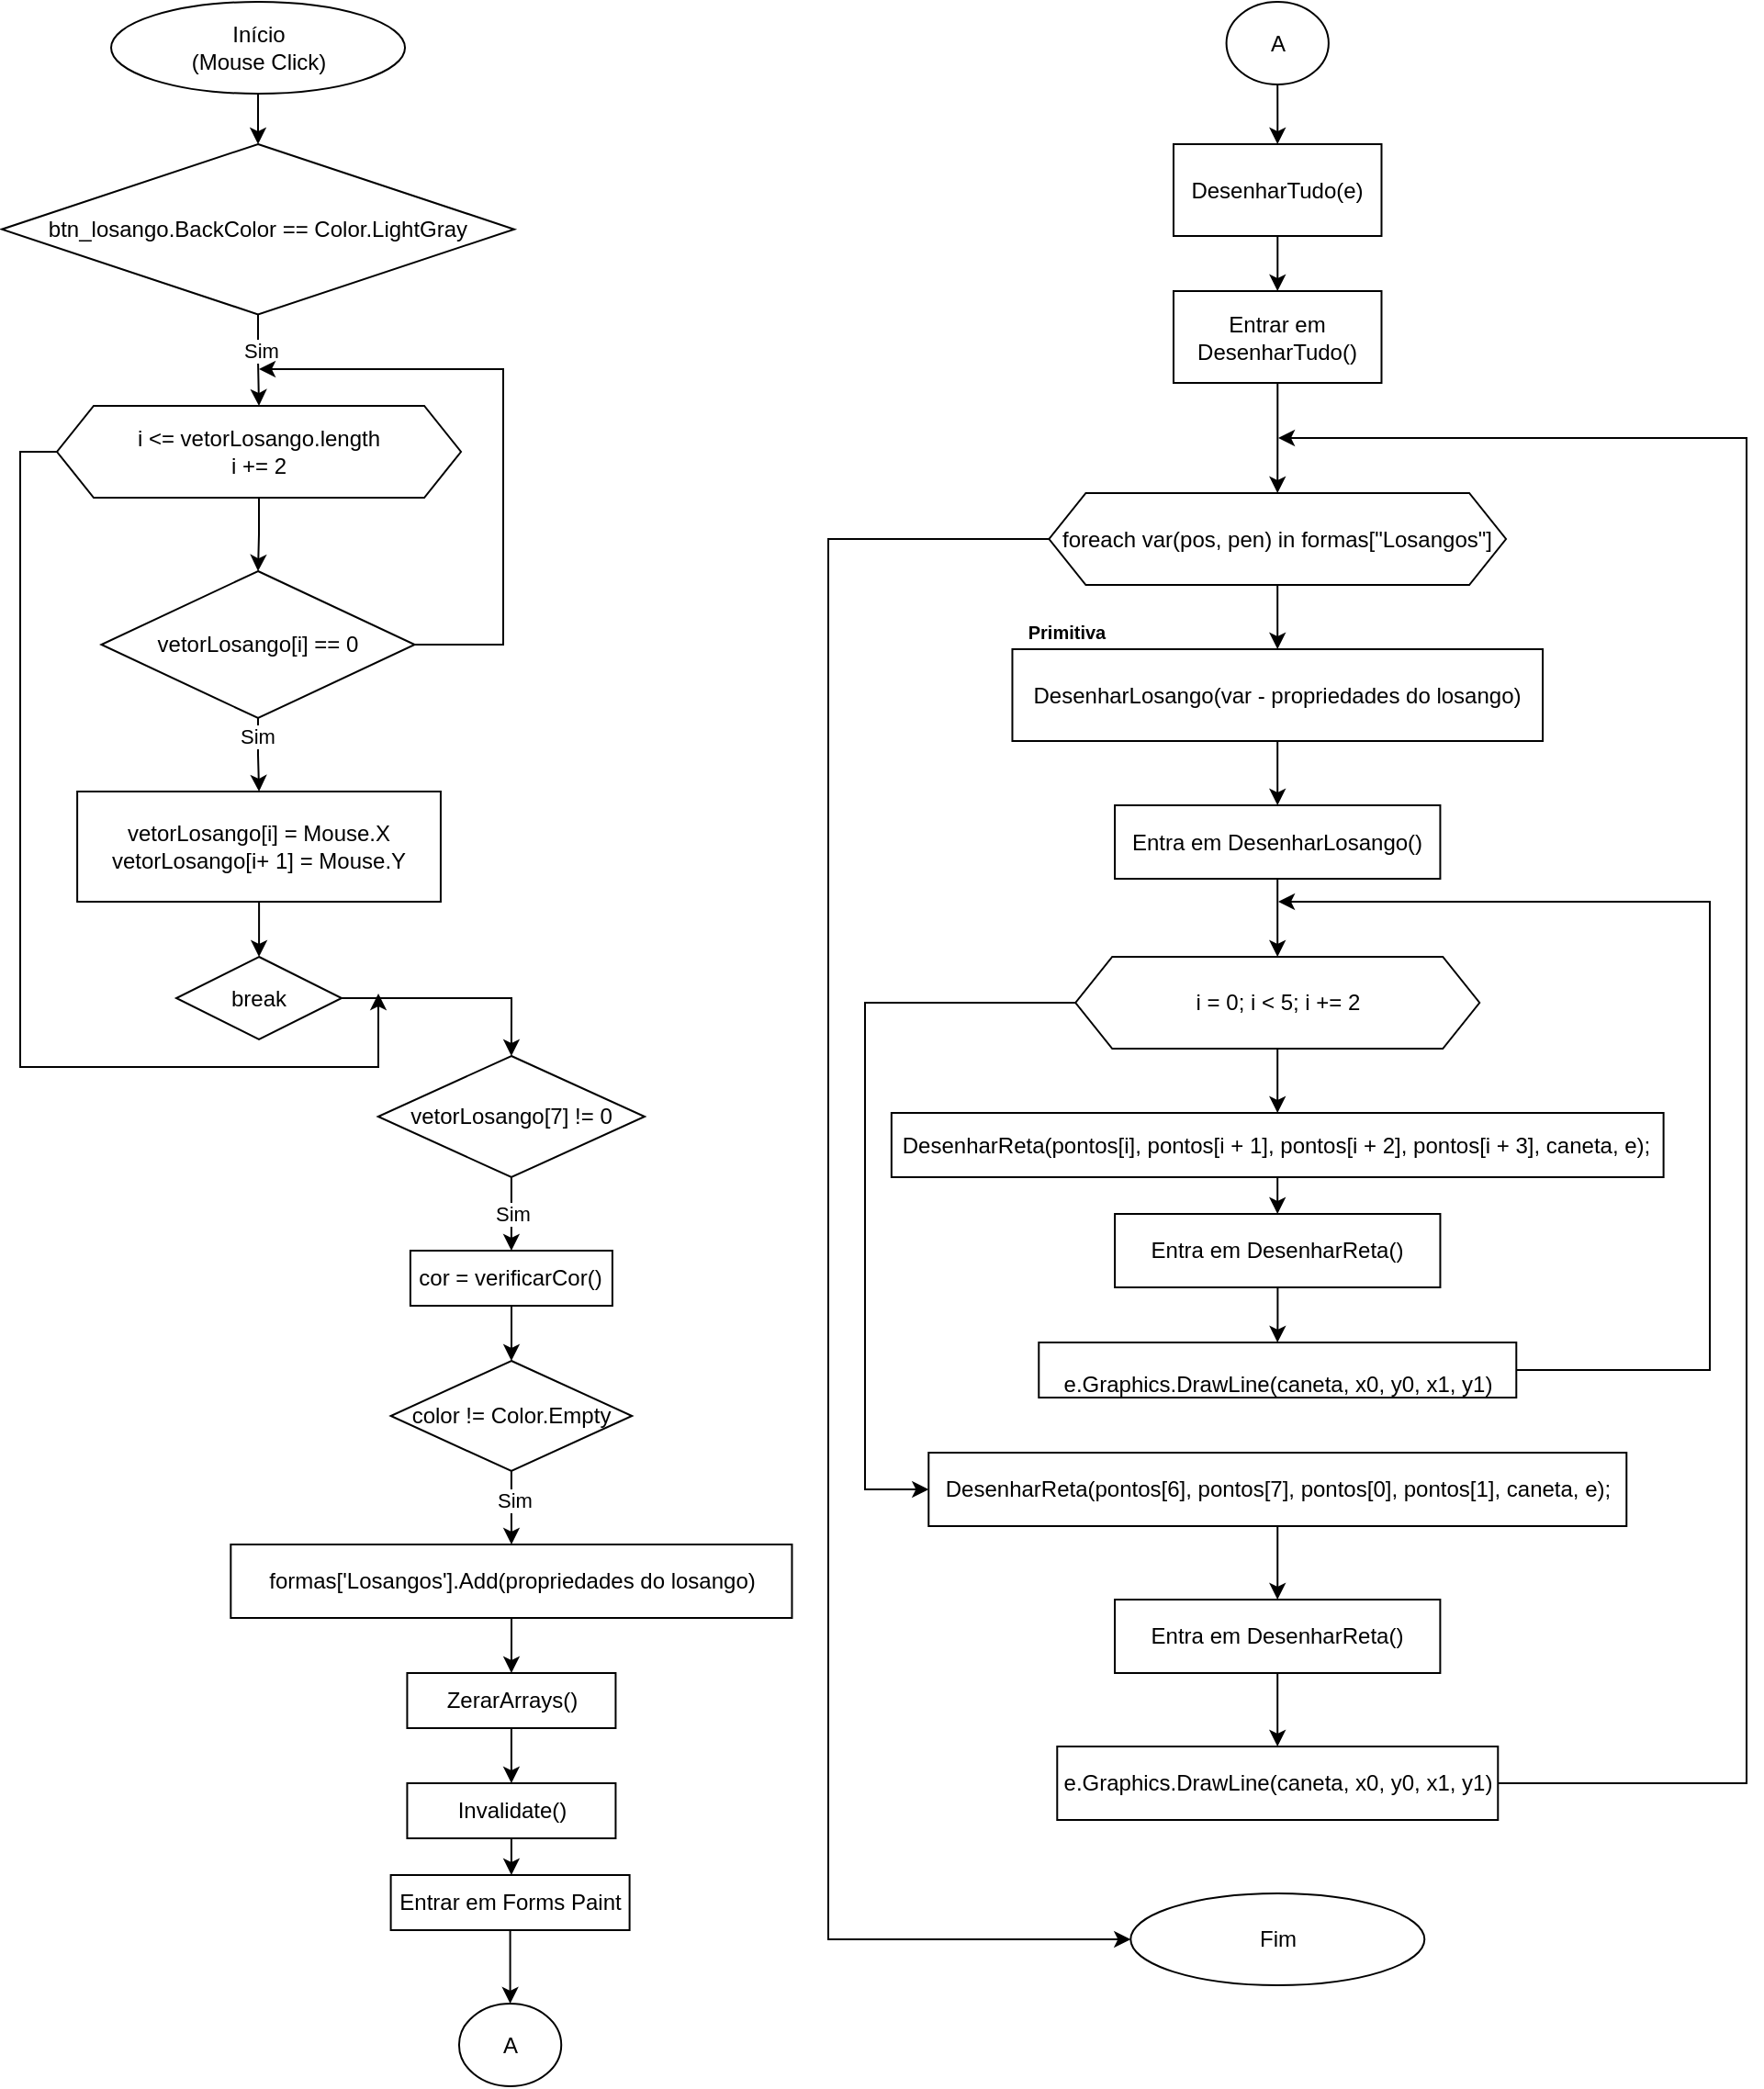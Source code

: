 <mxfile version="27.1.1">
  <diagram name="Page-1" id="MMRG923M680wyyKBxc3z">
    <mxGraphModel dx="535" dy="802" grid="1" gridSize="10" guides="1" tooltips="1" connect="1" arrows="1" fold="1" page="1" pageScale="1" pageWidth="850" pageHeight="1100" math="0" shadow="0">
      <root>
        <mxCell id="0" />
        <mxCell id="1" parent="0" />
        <mxCell id="BT49OxJVoO9QK6D2aW4S-1" style="edgeStyle=orthogonalEdgeStyle;rounded=0;orthogonalLoop=1;jettySize=auto;html=1;entryX=0.5;entryY=0;entryDx=0;entryDy=0;" edge="1" parent="1" source="BT49OxJVoO9QK6D2aW4S-2" target="BT49OxJVoO9QK6D2aW4S-5">
          <mxGeometry relative="1" as="geometry">
            <mxPoint x="1280.01" y="840" as="targetPoint" />
          </mxGeometry>
        </mxCell>
        <mxCell id="BT49OxJVoO9QK6D2aW4S-2" value="Início&lt;br&gt;(Mouse Click)" style="ellipse;whiteSpace=wrap;html=1;" vertex="1" parent="1">
          <mxGeometry x="1199.51" y="730" width="160" height="50" as="geometry" />
        </mxCell>
        <mxCell id="BT49OxJVoO9QK6D2aW4S-3" style="edgeStyle=orthogonalEdgeStyle;rounded=0;orthogonalLoop=1;jettySize=auto;html=1;exitX=0.5;exitY=1;exitDx=0;exitDy=0;entryX=0.5;entryY=0;entryDx=0;entryDy=0;" edge="1" parent="1" source="BT49OxJVoO9QK6D2aW4S-5" target="BT49OxJVoO9QK6D2aW4S-8">
          <mxGeometry relative="1" as="geometry">
            <mxPoint x="1280.01" y="990" as="targetPoint" />
          </mxGeometry>
        </mxCell>
        <mxCell id="BT49OxJVoO9QK6D2aW4S-4" value="Sim" style="edgeLabel;html=1;align=center;verticalAlign=middle;resizable=0;points=[];" vertex="1" connectable="0" parent="BT49OxJVoO9QK6D2aW4S-3">
          <mxGeometry x="-0.23" y="1" relative="1" as="geometry">
            <mxPoint as="offset" />
          </mxGeometry>
        </mxCell>
        <mxCell id="BT49OxJVoO9QK6D2aW4S-5" value="btn_losango.BackColor == Color.LightGray" style="rhombus;whiteSpace=wrap;html=1;" vertex="1" parent="1">
          <mxGeometry x="1140" y="807.5" width="279.01" height="92.69" as="geometry" />
        </mxCell>
        <mxCell id="BT49OxJVoO9QK6D2aW4S-6" value="" style="edgeStyle=orthogonalEdgeStyle;rounded=0;orthogonalLoop=1;jettySize=auto;html=1;" edge="1" parent="1" source="BT49OxJVoO9QK6D2aW4S-8" target="BT49OxJVoO9QK6D2aW4S-12">
          <mxGeometry relative="1" as="geometry" />
        </mxCell>
        <mxCell id="BT49OxJVoO9QK6D2aW4S-7" style="edgeStyle=orthogonalEdgeStyle;rounded=0;orthogonalLoop=1;jettySize=auto;html=1;exitX=0;exitY=0.5;exitDx=0;exitDy=0;" edge="1" parent="1" source="BT49OxJVoO9QK6D2aW4S-8">
          <mxGeometry relative="1" as="geometry">
            <mxPoint x="1345.01" y="1270" as="targetPoint" />
            <Array as="points">
              <mxPoint x="1150.01" y="975" />
              <mxPoint x="1150.01" y="1310" />
              <mxPoint x="1345.01" y="1310" />
            </Array>
          </mxGeometry>
        </mxCell>
        <mxCell id="BT49OxJVoO9QK6D2aW4S-8" value="i &amp;lt;= vetorLosango.length&lt;br&gt;i += 2" style="shape=hexagon;perimeter=hexagonPerimeter2;whiteSpace=wrap;html=1;fixedSize=1;" vertex="1" parent="1">
          <mxGeometry x="1170.01" y="950" width="220" height="50" as="geometry" />
        </mxCell>
        <mxCell id="BT49OxJVoO9QK6D2aW4S-9" style="edgeStyle=orthogonalEdgeStyle;rounded=0;orthogonalLoop=1;jettySize=auto;html=1;exitX=1;exitY=0.5;exitDx=0;exitDy=0;" edge="1" parent="1" source="BT49OxJVoO9QK6D2aW4S-12">
          <mxGeometry relative="1" as="geometry">
            <mxPoint x="1280.01" y="930" as="targetPoint" />
            <Array as="points">
              <mxPoint x="1413.01" y="1080" />
              <mxPoint x="1413.01" y="930" />
            </Array>
          </mxGeometry>
        </mxCell>
        <mxCell id="BT49OxJVoO9QK6D2aW4S-10" value="" style="edgeStyle=orthogonalEdgeStyle;rounded=0;orthogonalLoop=1;jettySize=auto;html=1;" edge="1" parent="1" source="BT49OxJVoO9QK6D2aW4S-12" target="BT49OxJVoO9QK6D2aW4S-14">
          <mxGeometry relative="1" as="geometry" />
        </mxCell>
        <mxCell id="BT49OxJVoO9QK6D2aW4S-11" value="Sim" style="edgeLabel;html=1;align=center;verticalAlign=middle;resizable=0;points=[];" vertex="1" connectable="0" parent="BT49OxJVoO9QK6D2aW4S-10">
          <mxGeometry x="-0.504" y="-1" relative="1" as="geometry">
            <mxPoint as="offset" />
          </mxGeometry>
        </mxCell>
        <mxCell id="BT49OxJVoO9QK6D2aW4S-12" value="vetorLosango[i] == 0" style="rhombus;whiteSpace=wrap;html=1;" vertex="1" parent="1">
          <mxGeometry x="1194.2" y="1040" width="170.62" height="80" as="geometry" />
        </mxCell>
        <mxCell id="BT49OxJVoO9QK6D2aW4S-13" style="edgeStyle=orthogonalEdgeStyle;rounded=0;orthogonalLoop=1;jettySize=auto;html=1;entryX=0.5;entryY=0;entryDx=0;entryDy=0;" edge="1" parent="1" source="BT49OxJVoO9QK6D2aW4S-14">
          <mxGeometry relative="1" as="geometry">
            <mxPoint x="1280.02" y="1250" as="targetPoint" />
          </mxGeometry>
        </mxCell>
        <mxCell id="BT49OxJVoO9QK6D2aW4S-14" value="vetorLosango[i] = Mouse.X&lt;br&gt;vetorLosango[i+ 1] = Mouse.Y" style="whiteSpace=wrap;html=1;" vertex="1" parent="1">
          <mxGeometry x="1181.06" y="1160" width="197.91" height="60" as="geometry" />
        </mxCell>
        <mxCell id="BT49OxJVoO9QK6D2aW4S-15" style="edgeStyle=orthogonalEdgeStyle;rounded=0;orthogonalLoop=1;jettySize=auto;html=1;entryX=0.5;entryY=0;entryDx=0;entryDy=0;" edge="1" parent="1" source="BT49OxJVoO9QK6D2aW4S-17" target="BT49OxJVoO9QK6D2aW4S-21">
          <mxGeometry relative="1" as="geometry" />
        </mxCell>
        <mxCell id="BT49OxJVoO9QK6D2aW4S-16" value="Sim" style="edgeLabel;html=1;align=center;verticalAlign=middle;resizable=0;points=[];" vertex="1" connectable="0" parent="BT49OxJVoO9QK6D2aW4S-15">
          <mxGeometry x="-0.55" y="1" relative="1" as="geometry">
            <mxPoint x="-1" y="11" as="offset" />
          </mxGeometry>
        </mxCell>
        <mxCell id="BT49OxJVoO9QK6D2aW4S-17" value="vetorLosango[7] != 0" style="rhombus;whiteSpace=wrap;html=1;rounded=0;" vertex="1" parent="1">
          <mxGeometry x="1344.89" y="1304" width="145.12" height="66" as="geometry" />
        </mxCell>
        <mxCell id="BT49OxJVoO9QK6D2aW4S-18" style="edgeStyle=orthogonalEdgeStyle;rounded=0;orthogonalLoop=1;jettySize=auto;html=1;exitX=1;exitY=0.5;exitDx=0;exitDy=0;entryX=0.5;entryY=0;entryDx=0;entryDy=0;" edge="1" parent="1" source="BT49OxJVoO9QK6D2aW4S-19" target="BT49OxJVoO9QK6D2aW4S-17">
          <mxGeometry relative="1" as="geometry" />
        </mxCell>
        <mxCell id="BT49OxJVoO9QK6D2aW4S-19" value="break" style="rhombus;whiteSpace=wrap;html=1;" vertex="1" parent="1">
          <mxGeometry x="1235.02" y="1250" width="90" height="45" as="geometry" />
        </mxCell>
        <mxCell id="BT49OxJVoO9QK6D2aW4S-20" style="edgeStyle=orthogonalEdgeStyle;rounded=0;orthogonalLoop=1;jettySize=auto;html=1;" edge="1" parent="1" source="BT49OxJVoO9QK6D2aW4S-21">
          <mxGeometry relative="1" as="geometry">
            <mxPoint x="1417.45" y="1470" as="targetPoint" />
          </mxGeometry>
        </mxCell>
        <mxCell id="BT49OxJVoO9QK6D2aW4S-21" value="cor = verificarCor()" style="rounded=0;whiteSpace=wrap;html=1;" vertex="1" parent="1">
          <mxGeometry x="1362.45" y="1410" width="110" height="30" as="geometry" />
        </mxCell>
        <mxCell id="BT49OxJVoO9QK6D2aW4S-22" value="" style="edgeStyle=orthogonalEdgeStyle;rounded=0;orthogonalLoop=1;jettySize=auto;html=1;" edge="1" parent="1" source="BT49OxJVoO9QK6D2aW4S-24" target="BT49OxJVoO9QK6D2aW4S-26">
          <mxGeometry relative="1" as="geometry" />
        </mxCell>
        <mxCell id="BT49OxJVoO9QK6D2aW4S-23" value="Sim" style="edgeLabel;html=1;align=center;verticalAlign=middle;resizable=0;points=[];" vertex="1" connectable="0" parent="BT49OxJVoO9QK6D2aW4S-22">
          <mxGeometry x="-0.19" y="1" relative="1" as="geometry">
            <mxPoint as="offset" />
          </mxGeometry>
        </mxCell>
        <mxCell id="BT49OxJVoO9QK6D2aW4S-24" value="color != Color.Empty" style="rhombus;whiteSpace=wrap;html=1;rounded=0;" vertex="1" parent="1">
          <mxGeometry x="1351.8" y="1470" width="131.31" height="60" as="geometry" />
        </mxCell>
        <mxCell id="BT49OxJVoO9QK6D2aW4S-25" style="edgeStyle=orthogonalEdgeStyle;rounded=0;orthogonalLoop=1;jettySize=auto;html=1;entryX=0.5;entryY=0;entryDx=0;entryDy=0;" edge="1" parent="1" source="BT49OxJVoO9QK6D2aW4S-26" target="BT49OxJVoO9QK6D2aW4S-28">
          <mxGeometry relative="1" as="geometry" />
        </mxCell>
        <mxCell id="BT49OxJVoO9QK6D2aW4S-26" value="formas[&#39;Losangos&#39;].Add(propriedades do losango)" style="whiteSpace=wrap;html=1;rounded=0;" vertex="1" parent="1">
          <mxGeometry x="1264.66" y="1570" width="305.57" height="40" as="geometry" />
        </mxCell>
        <mxCell id="BT49OxJVoO9QK6D2aW4S-27" value="" style="edgeStyle=orthogonalEdgeStyle;rounded=0;orthogonalLoop=1;jettySize=auto;html=1;" edge="1" parent="1" source="BT49OxJVoO9QK6D2aW4S-28" target="BT49OxJVoO9QK6D2aW4S-30">
          <mxGeometry relative="1" as="geometry" />
        </mxCell>
        <mxCell id="BT49OxJVoO9QK6D2aW4S-28" value="ZerarArrays()" style="whiteSpace=wrap;html=1;rounded=0;" vertex="1" parent="1">
          <mxGeometry x="1360.71" y="1640" width="113.51" height="30" as="geometry" />
        </mxCell>
        <mxCell id="BT49OxJVoO9QK6D2aW4S-29" value="" style="edgeStyle=orthogonalEdgeStyle;rounded=0;orthogonalLoop=1;jettySize=auto;html=1;entryX=0.5;entryY=0;entryDx=0;entryDy=0;" edge="1" parent="1" source="BT49OxJVoO9QK6D2aW4S-30" target="BT49OxJVoO9QK6D2aW4S-32">
          <mxGeometry relative="1" as="geometry">
            <mxPoint x="1417.465" y="1760" as="targetPoint" />
          </mxGeometry>
        </mxCell>
        <mxCell id="BT49OxJVoO9QK6D2aW4S-30" value="Invalidate()" style="whiteSpace=wrap;html=1;rounded=0;" vertex="1" parent="1">
          <mxGeometry x="1360.71" y="1700" width="113.51" height="30" as="geometry" />
        </mxCell>
        <mxCell id="BT49OxJVoO9QK6D2aW4S-31" style="edgeStyle=orthogonalEdgeStyle;rounded=0;orthogonalLoop=1;jettySize=auto;html=1;entryX=0.5;entryY=0;entryDx=0;entryDy=0;" edge="1" parent="1" source="BT49OxJVoO9QK6D2aW4S-32" target="BT49OxJVoO9QK6D2aW4S-33">
          <mxGeometry relative="1" as="geometry" />
        </mxCell>
        <mxCell id="BT49OxJVoO9QK6D2aW4S-32" value="Entrar em Forms Paint" style="whiteSpace=wrap;html=1;rounded=0;" vertex="1" parent="1">
          <mxGeometry x="1351.8" y="1750" width="130" height="30" as="geometry" />
        </mxCell>
        <mxCell id="BT49OxJVoO9QK6D2aW4S-33" value="A" style="ellipse;whiteSpace=wrap;html=1;rounded=0;" vertex="1" parent="1">
          <mxGeometry x="1388.97" y="1820" width="55.65" height="45" as="geometry" />
        </mxCell>
        <mxCell id="BT49OxJVoO9QK6D2aW4S-34" style="edgeStyle=orthogonalEdgeStyle;rounded=0;orthogonalLoop=1;jettySize=auto;html=1;entryX=0.5;entryY=0;entryDx=0;entryDy=0;" edge="1" parent="1" source="BT49OxJVoO9QK6D2aW4S-35" target="BT49OxJVoO9QK6D2aW4S-37">
          <mxGeometry relative="1" as="geometry" />
        </mxCell>
        <mxCell id="BT49OxJVoO9QK6D2aW4S-35" value="A" style="ellipse;whiteSpace=wrap;html=1;rounded=0;" vertex="1" parent="1">
          <mxGeometry x="1806.79" y="730" width="55.65" height="45" as="geometry" />
        </mxCell>
        <mxCell id="BT49OxJVoO9QK6D2aW4S-36" style="edgeStyle=orthogonalEdgeStyle;rounded=0;orthogonalLoop=1;jettySize=auto;html=1;entryX=0.5;entryY=0;entryDx=0;entryDy=0;" edge="1" parent="1" source="BT49OxJVoO9QK6D2aW4S-37" target="BT49OxJVoO9QK6D2aW4S-39">
          <mxGeometry relative="1" as="geometry" />
        </mxCell>
        <mxCell id="BT49OxJVoO9QK6D2aW4S-37" value="DesenharTudo(e)" style="whiteSpace=wrap;html=1;rounded=0;" vertex="1" parent="1">
          <mxGeometry x="1777.99" y="807.5" width="113.25" height="50" as="geometry" />
        </mxCell>
        <mxCell id="BT49OxJVoO9QK6D2aW4S-38" style="edgeStyle=orthogonalEdgeStyle;rounded=0;orthogonalLoop=1;jettySize=auto;html=1;entryX=0.5;entryY=0;entryDx=0;entryDy=0;" edge="1" parent="1" source="BT49OxJVoO9QK6D2aW4S-39" target="BT49OxJVoO9QK6D2aW4S-42">
          <mxGeometry relative="1" as="geometry" />
        </mxCell>
        <mxCell id="BT49OxJVoO9QK6D2aW4S-39" value="Entrar em DesenharTudo()" style="whiteSpace=wrap;html=1;rounded=0;" vertex="1" parent="1">
          <mxGeometry x="1777.99" y="887.5" width="113.25" height="50" as="geometry" />
        </mxCell>
        <mxCell id="BT49OxJVoO9QK6D2aW4S-40" style="edgeStyle=orthogonalEdgeStyle;rounded=0;orthogonalLoop=1;jettySize=auto;html=1;entryX=0.5;entryY=0;entryDx=0;entryDy=0;" edge="1" parent="1" source="BT49OxJVoO9QK6D2aW4S-42" target="BT49OxJVoO9QK6D2aW4S-44">
          <mxGeometry relative="1" as="geometry" />
        </mxCell>
        <mxCell id="BT49OxJVoO9QK6D2aW4S-41" style="edgeStyle=orthogonalEdgeStyle;rounded=0;orthogonalLoop=1;jettySize=auto;html=1;entryX=0;entryY=0.5;entryDx=0;entryDy=0;" edge="1" parent="1" source="BT49OxJVoO9QK6D2aW4S-42" target="BT49OxJVoO9QK6D2aW4S-52">
          <mxGeometry relative="1" as="geometry">
            <Array as="points">
              <mxPoint x="1590.01" y="1023" />
              <mxPoint x="1590.01" y="1785" />
            </Array>
          </mxGeometry>
        </mxCell>
        <mxCell id="BT49OxJVoO9QK6D2aW4S-42" value="foreach var(pos, pen) in formas[&quot;Losangos&quot;]" style="shape=hexagon;perimeter=hexagonPerimeter2;whiteSpace=wrap;html=1;fixedSize=1;" vertex="1" parent="1">
          <mxGeometry x="1710.22" y="997.5" width="248.8" height="50" as="geometry" />
        </mxCell>
        <mxCell id="BT49OxJVoO9QK6D2aW4S-43" style="edgeStyle=orthogonalEdgeStyle;rounded=0;orthogonalLoop=1;jettySize=auto;html=1;entryX=0.5;entryY=0;entryDx=0;entryDy=0;" edge="1" parent="1" source="BT49OxJVoO9QK6D2aW4S-44" target="BT49OxJVoO9QK6D2aW4S-47">
          <mxGeometry relative="1" as="geometry" />
        </mxCell>
        <mxCell id="BT49OxJVoO9QK6D2aW4S-44" value="DesenharLosango(var - propriedades do losango)" style="whiteSpace=wrap;html=1;rounded=0;" vertex="1" parent="1">
          <mxGeometry x="1690.23" y="1082.5" width="288.79" height="50" as="geometry" />
        </mxCell>
        <mxCell id="BT49OxJVoO9QK6D2aW4S-45" value="&lt;b&gt;&lt;font style=&quot;font-size: 10px;&quot;&gt;Primitiva&lt;/font&gt;&lt;/b&gt;" style="text;html=1;align=center;verticalAlign=middle;whiteSpace=wrap;rounded=0;" vertex="1" parent="1">
          <mxGeometry x="1690.23" y="1062.5" width="60" height="20" as="geometry" />
        </mxCell>
        <mxCell id="BT49OxJVoO9QK6D2aW4S-46" style="edgeStyle=orthogonalEdgeStyle;rounded=0;orthogonalLoop=1;jettySize=auto;html=1;entryX=0.5;entryY=0;entryDx=0;entryDy=0;" edge="1" parent="1" source="BT49OxJVoO9QK6D2aW4S-47">
          <mxGeometry relative="1" as="geometry">
            <mxPoint x="1834.615" y="1250" as="targetPoint" />
            <Array as="points">
              <mxPoint x="1835.01" y="1250" />
              <mxPoint x="1835.01" y="1250" />
            </Array>
          </mxGeometry>
        </mxCell>
        <mxCell id="BT49OxJVoO9QK6D2aW4S-47" value="Entra em DesenharLosango()" style="rounded=0;whiteSpace=wrap;html=1;" vertex="1" parent="1">
          <mxGeometry x="1746.04" y="1167.5" width="177.17" height="40" as="geometry" />
        </mxCell>
        <mxCell id="BT49OxJVoO9QK6D2aW4S-48" value="" style="edgeStyle=orthogonalEdgeStyle;rounded=0;orthogonalLoop=1;jettySize=auto;html=1;" edge="1" parent="1" source="BT49OxJVoO9QK6D2aW4S-49" target="BT49OxJVoO9QK6D2aW4S-59">
          <mxGeometry relative="1" as="geometry" />
        </mxCell>
        <mxCell id="BT49OxJVoO9QK6D2aW4S-49" value="Entra em DesenharReta()" style="rounded=0;whiteSpace=wrap;html=1;" vertex="1" parent="1">
          <mxGeometry x="1746.05" y="1390" width="177.17" height="40" as="geometry" />
        </mxCell>
        <mxCell id="BT49OxJVoO9QK6D2aW4S-50" style="edgeStyle=orthogonalEdgeStyle;rounded=0;orthogonalLoop=1;jettySize=auto;html=1;exitX=1;exitY=0.5;exitDx=0;exitDy=0;" edge="1" parent="1" source="BT49OxJVoO9QK6D2aW4S-51">
          <mxGeometry relative="1" as="geometry">
            <mxPoint x="1835.01" y="967.5" as="targetPoint" />
            <Array as="points">
              <mxPoint x="2090.01" y="1700" />
              <mxPoint x="2090.01" y="968" />
            </Array>
            <mxPoint x="1990.01" y="1580" as="sourcePoint" />
          </mxGeometry>
        </mxCell>
        <mxCell id="BT49OxJVoO9QK6D2aW4S-51" value="e.Graphics.DrawLine(caneta, x0, y0, x1, y1)" style="rounded=0;whiteSpace=wrap;html=1;" vertex="1" parent="1">
          <mxGeometry x="1714.64" y="1680" width="240" height="40" as="geometry" />
        </mxCell>
        <mxCell id="BT49OxJVoO9QK6D2aW4S-52" value="Fim" style="ellipse;whiteSpace=wrap;html=1;" vertex="1" parent="1">
          <mxGeometry x="1754.64" y="1760" width="160" height="50" as="geometry" />
        </mxCell>
        <mxCell id="BT49OxJVoO9QK6D2aW4S-53" style="edgeStyle=orthogonalEdgeStyle;rounded=0;orthogonalLoop=1;jettySize=auto;html=1;entryX=0.5;entryY=0;entryDx=0;entryDy=0;" edge="1" parent="1" source="BT49OxJVoO9QK6D2aW4S-55" target="BT49OxJVoO9QK6D2aW4S-57">
          <mxGeometry relative="1" as="geometry" />
        </mxCell>
        <mxCell id="BT49OxJVoO9QK6D2aW4S-54" value="" style="edgeStyle=orthogonalEdgeStyle;rounded=0;orthogonalLoop=1;jettySize=auto;html=1;entryX=0;entryY=0.5;entryDx=0;entryDy=0;" edge="1" parent="1" source="BT49OxJVoO9QK6D2aW4S-55" target="BT49OxJVoO9QK6D2aW4S-61">
          <mxGeometry relative="1" as="geometry">
            <mxPoint x="1640.01" y="1550" as="targetPoint" />
            <Array as="points">
              <mxPoint x="1610.01" y="1275" />
              <mxPoint x="1610.01" y="1540" />
            </Array>
          </mxGeometry>
        </mxCell>
        <mxCell id="BT49OxJVoO9QK6D2aW4S-55" value="i = 0; i &amp;lt; 5; i += 2" style="shape=hexagon;perimeter=hexagonPerimeter2;whiteSpace=wrap;html=1;fixedSize=1;" vertex="1" parent="1">
          <mxGeometry x="1724.62" y="1250" width="220" height="50" as="geometry" />
        </mxCell>
        <mxCell id="BT49OxJVoO9QK6D2aW4S-56" style="edgeStyle=orthogonalEdgeStyle;rounded=0;orthogonalLoop=1;jettySize=auto;html=1;entryX=0.5;entryY=0;entryDx=0;entryDy=0;" edge="1" parent="1" source="BT49OxJVoO9QK6D2aW4S-57" target="BT49OxJVoO9QK6D2aW4S-49">
          <mxGeometry relative="1" as="geometry" />
        </mxCell>
        <mxCell id="BT49OxJVoO9QK6D2aW4S-57" value="DesenharReta(pontos[i], pontos[i + 1], pontos[i + 2], pontos[i + 3], caneta, e);" style="whiteSpace=wrap;html=1;" vertex="1" parent="1">
          <mxGeometry x="1624.42" y="1335" width="420.38" height="35" as="geometry" />
        </mxCell>
        <mxCell id="BT49OxJVoO9QK6D2aW4S-58" style="edgeStyle=orthogonalEdgeStyle;rounded=0;orthogonalLoop=1;jettySize=auto;html=1;exitX=1;exitY=0.5;exitDx=0;exitDy=0;" edge="1" parent="1" source="BT49OxJVoO9QK6D2aW4S-59">
          <mxGeometry relative="1" as="geometry">
            <mxPoint x="1835.01" y="1220" as="targetPoint" />
            <Array as="points">
              <mxPoint x="2070.01" y="1465" />
              <mxPoint x="2070.01" y="1220" />
              <mxPoint x="1945.01" y="1220" />
            </Array>
          </mxGeometry>
        </mxCell>
        <mxCell id="BT49OxJVoO9QK6D2aW4S-59" value="&lt;span&gt;&lt;font style=&quot;color: light-dark(rgb(0, 0, 0), rgb(255, 255, 255));&quot;&gt;&lt;br&gt;&lt;span style=&quot;font-family: Helvetica; font-size: 12px; font-style: normal; font-variant-ligatures: normal; font-variant-caps: normal; font-weight: 400; letter-spacing: normal; orphans: 2; text-align: center; text-indent: 0px; text-transform: none; widows: 2; word-spacing: 0px; -webkit-text-stroke-width: 0px; white-space: normal; text-decoration-thickness: initial; text-decoration-style: initial; text-decoration-color: initial; float: none; display: inline !important;&quot;&gt;e.Graphics.DrawLine(caneta, x0, y0, x1, y1)&lt;/span&gt;&lt;/font&gt;&lt;/span&gt;" style="whiteSpace=wrap;html=1;rounded=0;" vertex="1" parent="1">
          <mxGeometry x="1704.64" y="1460" width="260" height="30" as="geometry" />
        </mxCell>
        <mxCell id="BT49OxJVoO9QK6D2aW4S-60" style="edgeStyle=orthogonalEdgeStyle;rounded=0;orthogonalLoop=1;jettySize=auto;html=1;exitX=0.5;exitY=1;exitDx=0;exitDy=0;entryX=0.5;entryY=0;entryDx=0;entryDy=0;" edge="1" parent="1" source="BT49OxJVoO9QK6D2aW4S-61" target="BT49OxJVoO9QK6D2aW4S-63">
          <mxGeometry relative="1" as="geometry" />
        </mxCell>
        <mxCell id="BT49OxJVoO9QK6D2aW4S-61" value="DesenharReta(pontos[6], pontos[7], pontos[0], pontos[1], caneta, e);" style="whiteSpace=wrap;html=1;" vertex="1" parent="1">
          <mxGeometry x="1644.64" y="1520" width="380" height="40" as="geometry" />
        </mxCell>
        <mxCell id="BT49OxJVoO9QK6D2aW4S-62" value="" style="edgeStyle=orthogonalEdgeStyle;rounded=0;orthogonalLoop=1;jettySize=auto;html=1;" edge="1" parent="1" source="BT49OxJVoO9QK6D2aW4S-63" target="BT49OxJVoO9QK6D2aW4S-51">
          <mxGeometry relative="1" as="geometry" />
        </mxCell>
        <mxCell id="BT49OxJVoO9QK6D2aW4S-63" value="Entra em DesenharReta()" style="rounded=0;whiteSpace=wrap;html=1;" vertex="1" parent="1">
          <mxGeometry x="1746.02" y="1600" width="177.17" height="40" as="geometry" />
        </mxCell>
      </root>
    </mxGraphModel>
  </diagram>
</mxfile>
